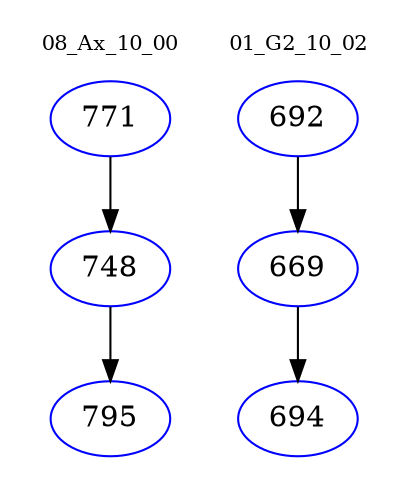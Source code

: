 digraph{
subgraph cluster_0 {
color = white
label = "08_Ax_10_00";
fontsize=10;
T0_771 [label="771", color="blue"]
T0_771 -> T0_748 [color="black"]
T0_748 [label="748", color="blue"]
T0_748 -> T0_795 [color="black"]
T0_795 [label="795", color="blue"]
}
subgraph cluster_1 {
color = white
label = "01_G2_10_02";
fontsize=10;
T1_692 [label="692", color="blue"]
T1_692 -> T1_669 [color="black"]
T1_669 [label="669", color="blue"]
T1_669 -> T1_694 [color="black"]
T1_694 [label="694", color="blue"]
}
}
